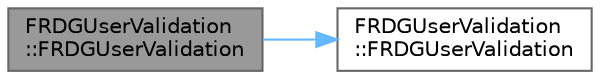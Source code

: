 digraph "FRDGUserValidation::FRDGUserValidation"
{
 // INTERACTIVE_SVG=YES
 // LATEX_PDF_SIZE
  bgcolor="transparent";
  edge [fontname=Helvetica,fontsize=10,labelfontname=Helvetica,labelfontsize=10];
  node [fontname=Helvetica,fontsize=10,shape=box,height=0.2,width=0.4];
  rankdir="LR";
  Node1 [id="Node000001",label="FRDGUserValidation\l::FRDGUserValidation",height=0.2,width=0.4,color="gray40", fillcolor="grey60", style="filled", fontcolor="black",tooltip=" "];
  Node1 -> Node2 [id="edge1_Node000001_Node000002",color="steelblue1",style="solid",tooltip=" "];
  Node2 [id="Node000002",label="FRDGUserValidation\l::FRDGUserValidation",height=0.2,width=0.4,color="grey40", fillcolor="white", style="filled",URL="$d4/d74/classFRDGUserValidation.html#aaea3b94500f1c0e392cbdf561f0783d9",tooltip=" "];
}
